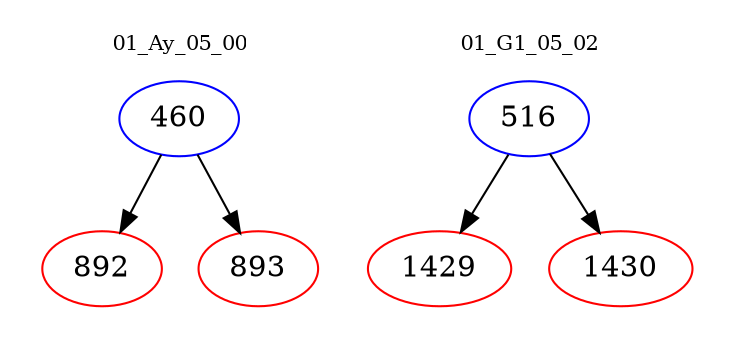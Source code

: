 digraph{
subgraph cluster_0 {
color = white
label = "01_Ay_05_00";
fontsize=10;
T0_460 [label="460", color="blue"]
T0_460 -> T0_892 [color="black"]
T0_892 [label="892", color="red"]
T0_460 -> T0_893 [color="black"]
T0_893 [label="893", color="red"]
}
subgraph cluster_1 {
color = white
label = "01_G1_05_02";
fontsize=10;
T1_516 [label="516", color="blue"]
T1_516 -> T1_1429 [color="black"]
T1_1429 [label="1429", color="red"]
T1_516 -> T1_1430 [color="black"]
T1_1430 [label="1430", color="red"]
}
}
